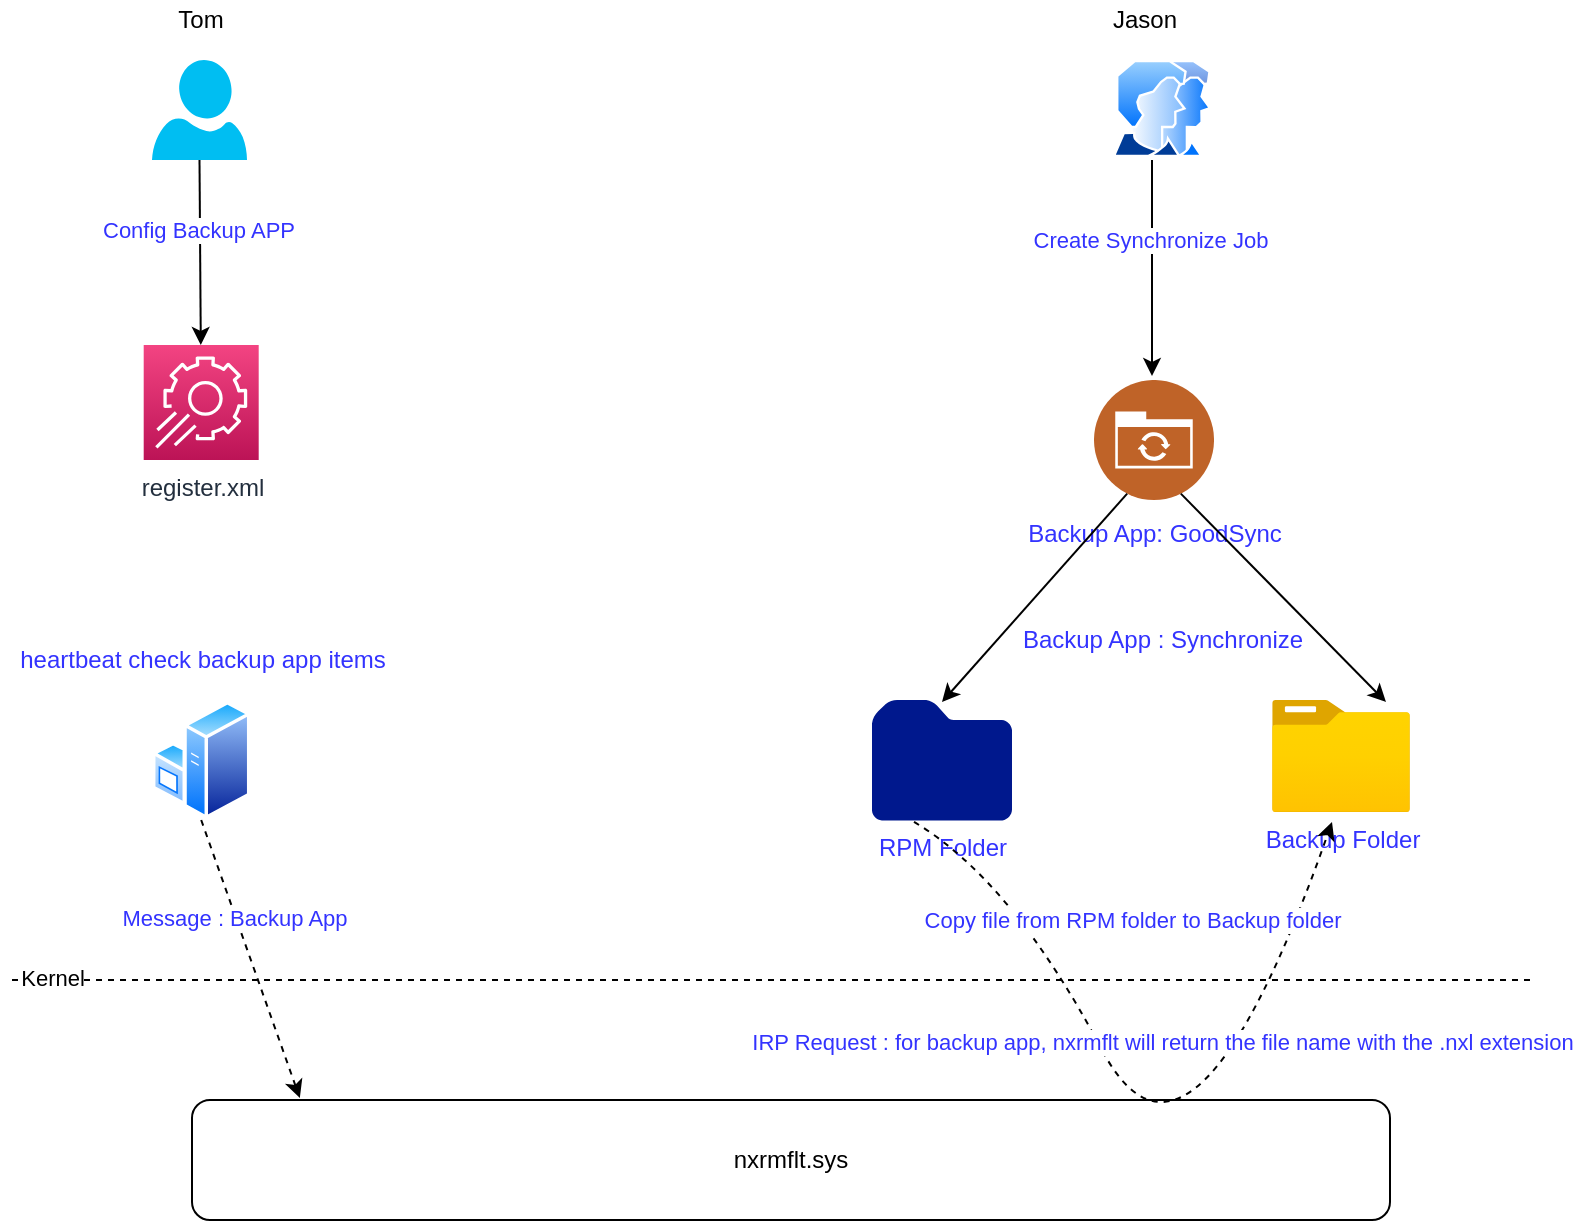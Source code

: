 <mxfile version="14.5.4" type="github">
  <diagram id="hzf8_sdcUa-K4uW4BbmH" name="Page-1">
    <mxGraphModel dx="1422" dy="789" grid="1" gridSize="10" guides="1" tooltips="1" connect="1" arrows="1" fold="1" page="1" pageScale="1" pageWidth="850" pageHeight="1100" math="0" shadow="0">
      <root>
        <mxCell id="0" />
        <mxCell id="1" parent="0" />
        <mxCell id="Pi0gEZVd3J4FXb9pj6LY-1" value="" style="verticalLabelPosition=bottom;html=1;verticalAlign=top;align=center;strokeColor=none;fillColor=#00BEF2;shape=mxgraph.azure.user;" parent="1" vertex="1">
          <mxGeometry x="120" y="40" width="47.5" height="50" as="geometry" />
        </mxCell>
        <mxCell id="Pi0gEZVd3J4FXb9pj6LY-5" value="" style="aspect=fixed;perimeter=ellipsePerimeter;html=1;align=center;shadow=0;dashed=0;spacingTop=3;image;image=img/lib/active_directory/user_accounts.svg;" parent="1" vertex="1">
          <mxGeometry x="600" y="40" width="50" height="48.5" as="geometry" />
        </mxCell>
        <mxCell id="Pi0gEZVd3J4FXb9pj6LY-9" value="register.xml" style="points=[[0,0,0],[0.25,0,0],[0.5,0,0],[0.75,0,0],[1,0,0],[0,1,0],[0.25,1,0],[0.5,1,0],[0.75,1,0],[1,1,0],[0,0.25,0],[0,0.5,0],[0,0.75,0],[1,0.25,0],[1,0.5,0],[1,0.75,0]];points=[[0,0,0],[0.25,0,0],[0.5,0,0],[0.75,0,0],[1,0,0],[0,1,0],[0.25,1,0],[0.5,1,0],[0.75,1,0],[1,1,0],[0,0.25,0],[0,0.5,0],[0,0.75,0],[1,0.25,0],[1,0.5,0],[1,0.75,0]];outlineConnect=0;fontColor=#232F3E;gradientColor=#F34482;gradientDirection=north;fillColor=#BC1356;strokeColor=#ffffff;dashed=0;verticalLabelPosition=bottom;verticalAlign=top;align=center;html=1;fontSize=12;fontStyle=0;aspect=fixed;shape=mxgraph.aws4.resourceIcon;resIcon=mxgraph.aws4.app_config;" parent="1" vertex="1">
          <mxGeometry x="115.85" y="182.5" width="57.5" height="57.5" as="geometry" />
        </mxCell>
        <mxCell id="Pi0gEZVd3J4FXb9pj6LY-10" value="&lt;font color=&quot;#3333ff&quot;&gt;Backup App: GoodSync&lt;/font&gt;" style="aspect=fixed;perimeter=ellipsePerimeter;html=1;align=center;shadow=0;dashed=0;fontColor=#4277BB;labelBackgroundColor=#ffffff;fontSize=12;spacingTop=3;image;image=img/lib/ibm/social/file_sync.svg;" parent="1" vertex="1">
          <mxGeometry x="591" y="200" width="60" height="60" as="geometry" />
        </mxCell>
        <mxCell id="Pi0gEZVd3J4FXb9pj6LY-11" value="&lt;font color=&quot;#3333ff&quot;&gt;RPM Folder&lt;/font&gt;" style="aspect=fixed;pointerEvents=1;shadow=0;dashed=0;html=1;strokeColor=none;labelPosition=center;verticalLabelPosition=bottom;verticalAlign=top;align=center;fillColor=#00188D;shape=mxgraph.mscae.enterprise.folder" parent="1" vertex="1">
          <mxGeometry x="480" y="360" width="70" height="60.2" as="geometry" />
        </mxCell>
        <mxCell id="Pi0gEZVd3J4FXb9pj6LY-12" value="&lt;font color=&quot;#3333ff&quot;&gt;Backup Folder&lt;/font&gt;" style="aspect=fixed;html=1;points=[];align=center;image;fontSize=12;image=img/lib/azure2/general/Folder_Blank.svg;" parent="1" vertex="1">
          <mxGeometry x="680" y="360" width="69" height="56.0" as="geometry" />
        </mxCell>
        <mxCell id="Pi0gEZVd3J4FXb9pj6LY-13" value="" style="aspect=fixed;perimeter=ellipsePerimeter;html=1;align=center;shadow=0;dashed=0;spacingTop=3;image;image=img/lib/active_directory/windows_server.svg;" parent="1" vertex="1">
          <mxGeometry x="120" y="360" width="49.2" height="60" as="geometry" />
        </mxCell>
        <mxCell id="HDU8M65EIWruSyrM3Y6O-1" value="" style="endArrow=none;dashed=1;html=1;" edge="1" parent="1">
          <mxGeometry width="50" height="50" relative="1" as="geometry">
            <mxPoint x="50" y="500" as="sourcePoint" />
            <mxPoint x="810" y="500" as="targetPoint" />
          </mxGeometry>
        </mxCell>
        <mxCell id="HDU8M65EIWruSyrM3Y6O-19" value="Kernel" style="edgeLabel;html=1;align=center;verticalAlign=middle;resizable=0;points=[];" vertex="1" connectable="0" parent="HDU8M65EIWruSyrM3Y6O-1">
          <mxGeometry x="-0.947" y="1" relative="1" as="geometry">
            <mxPoint as="offset" />
          </mxGeometry>
        </mxCell>
        <mxCell id="HDU8M65EIWruSyrM3Y6O-2" value="nxrmflt.sys" style="rounded=1;whiteSpace=wrap;html=1;" vertex="1" parent="1">
          <mxGeometry x="140" y="560" width="599" height="60" as="geometry" />
        </mxCell>
        <mxCell id="HDU8M65EIWruSyrM3Y6O-3" value="" style="endArrow=classic;html=1;exitX=0.5;exitY=1;exitDx=0;exitDy=0;exitPerimeter=0;" edge="1" parent="1" source="Pi0gEZVd3J4FXb9pj6LY-1" target="Pi0gEZVd3J4FXb9pj6LY-9">
          <mxGeometry width="50" height="50" relative="1" as="geometry">
            <mxPoint x="400" y="430" as="sourcePoint" />
            <mxPoint x="450" y="380" as="targetPoint" />
          </mxGeometry>
        </mxCell>
        <mxCell id="HDU8M65EIWruSyrM3Y6O-5" value="&lt;font color=&quot;#3333ff&quot;&gt;Config Backup APP&lt;/font&gt;" style="edgeLabel;html=1;align=center;verticalAlign=middle;resizable=0;points=[];" vertex="1" connectable="0" parent="HDU8M65EIWruSyrM3Y6O-3">
          <mxGeometry x="-0.255" y="-1" relative="1" as="geometry">
            <mxPoint as="offset" />
          </mxGeometry>
        </mxCell>
        <mxCell id="HDU8M65EIWruSyrM3Y6O-6" value="" style="endArrow=classic;html=1;" edge="1" parent="1">
          <mxGeometry width="50" height="50" relative="1" as="geometry">
            <mxPoint x="620" y="90" as="sourcePoint" />
            <mxPoint x="620" y="198" as="targetPoint" />
          </mxGeometry>
        </mxCell>
        <mxCell id="HDU8M65EIWruSyrM3Y6O-7" value="&lt;font color=&quot;#3333ff&quot;&gt;Create Synchronize Job&lt;/font&gt;" style="edgeLabel;html=1;align=center;verticalAlign=middle;resizable=0;points=[];" vertex="1" connectable="0" parent="HDU8M65EIWruSyrM3Y6O-6">
          <mxGeometry x="-0.259" y="-1" relative="1" as="geometry">
            <mxPoint as="offset" />
          </mxGeometry>
        </mxCell>
        <mxCell id="HDU8M65EIWruSyrM3Y6O-8" value="" style="endArrow=classic;html=1;exitX=0.25;exitY=1;exitDx=0;exitDy=0;entryX=0.5;entryY=0.017;entryDx=0;entryDy=0;entryPerimeter=0;" edge="1" parent="1" source="Pi0gEZVd3J4FXb9pj6LY-10" target="Pi0gEZVd3J4FXb9pj6LY-11">
          <mxGeometry width="50" height="50" relative="1" as="geometry">
            <mxPoint x="400" y="330" as="sourcePoint" />
            <mxPoint x="450" y="280" as="targetPoint" />
          </mxGeometry>
        </mxCell>
        <mxCell id="HDU8M65EIWruSyrM3Y6O-9" value="" style="curved=1;endArrow=classic;html=1;exitX=0.3;exitY=1.013;exitDx=0;exitDy=0;exitPerimeter=0;dashed=1;" edge="1" parent="1" source="Pi0gEZVd3J4FXb9pj6LY-11">
          <mxGeometry width="50" height="50" relative="1" as="geometry">
            <mxPoint x="420" y="460" as="sourcePoint" />
            <mxPoint x="710" y="421" as="targetPoint" />
            <Array as="points">
              <mxPoint x="550" y="450" />
              <mxPoint x="640" y="620" />
            </Array>
          </mxGeometry>
        </mxCell>
        <mxCell id="HDU8M65EIWruSyrM3Y6O-10" value="&lt;font color=&quot;#3333ff&quot;&gt;IRP Request : for backup app, nxrmflt will return the file name with the .nxl extension&lt;/font&gt;" style="edgeLabel;html=1;align=center;verticalAlign=middle;resizable=0;points=[];" vertex="1" connectable="0" parent="HDU8M65EIWruSyrM3Y6O-9">
          <mxGeometry x="-0.403" y="-2" relative="1" as="geometry">
            <mxPoint x="39.31" y="8.31" as="offset" />
          </mxGeometry>
        </mxCell>
        <mxCell id="HDU8M65EIWruSyrM3Y6O-15" value="&lt;font color=&quot;#3333ff&quot;&gt;Copy file from RPM folder to Backup folder&lt;/font&gt;" style="edgeLabel;html=1;align=center;verticalAlign=middle;resizable=0;points=[];" vertex="1" connectable="0" parent="HDU8M65EIWruSyrM3Y6O-9">
          <mxGeometry x="-0.701" y="-7" relative="1" as="geometry">
            <mxPoint x="60.55" y="6.07" as="offset" />
          </mxGeometry>
        </mxCell>
        <mxCell id="HDU8M65EIWruSyrM3Y6O-11" value="" style="shape=image;html=1;verticalAlign=top;verticalLabelPosition=bottom;labelBackgroundColor=#ffffff;imageAspect=0;aspect=fixed;image=https://cdn3.iconfinder.com/data/icons/interface-8/128/InterfaceExpendet-01-128.png" vertex="1" parent="1">
          <mxGeometry x="89.6" y="240" width="110" height="110" as="geometry" />
        </mxCell>
        <mxCell id="HDU8M65EIWruSyrM3Y6O-13" value="&lt;font color=&quot;#3333ff&quot;&gt;heartbeat check backup app items&lt;/font&gt;" style="text;html=1;align=center;verticalAlign=middle;resizable=0;points=[];autosize=1;" vertex="1" parent="1">
          <mxGeometry x="44.6" y="330" width="200" height="20" as="geometry" />
        </mxCell>
        <mxCell id="HDU8M65EIWruSyrM3Y6O-14" value="" style="endArrow=classic;html=1;dashed=1;exitX=0.5;exitY=1;exitDx=0;exitDy=0;entryX=0.09;entryY=-0.017;entryDx=0;entryDy=0;entryPerimeter=0;" edge="1" parent="1" source="Pi0gEZVd3J4FXb9pj6LY-13" target="HDU8M65EIWruSyrM3Y6O-2">
          <mxGeometry width="50" height="50" relative="1" as="geometry">
            <mxPoint x="400" y="330" as="sourcePoint" />
            <mxPoint x="450" y="280" as="targetPoint" />
          </mxGeometry>
        </mxCell>
        <mxCell id="HDU8M65EIWruSyrM3Y6O-16" value="&lt;font color=&quot;#3333ff&quot;&gt;Message : Backup App&lt;/font&gt;" style="edgeLabel;html=1;align=center;verticalAlign=middle;resizable=0;points=[];" vertex="1" connectable="0" parent="HDU8M65EIWruSyrM3Y6O-14">
          <mxGeometry x="-0.299" y="-1" relative="1" as="geometry">
            <mxPoint as="offset" />
          </mxGeometry>
        </mxCell>
        <mxCell id="HDU8M65EIWruSyrM3Y6O-17" value="Tom" style="text;html=1;align=center;verticalAlign=middle;resizable=0;points=[];autosize=1;" vertex="1" parent="1">
          <mxGeometry x="123.75" y="10" width="40" height="20" as="geometry" />
        </mxCell>
        <mxCell id="HDU8M65EIWruSyrM3Y6O-18" value="Jason" style="text;html=1;align=center;verticalAlign=middle;resizable=0;points=[];autosize=1;" vertex="1" parent="1">
          <mxGeometry x="591" y="10" width="50" height="20" as="geometry" />
        </mxCell>
        <mxCell id="HDU8M65EIWruSyrM3Y6O-20" value="" style="endArrow=classic;html=1;exitX=0.75;exitY=1;exitDx=0;exitDy=0;entryX=0.826;entryY=0.018;entryDx=0;entryDy=0;entryPerimeter=0;" edge="1" parent="1" source="Pi0gEZVd3J4FXb9pj6LY-10" target="Pi0gEZVd3J4FXb9pj6LY-12">
          <mxGeometry width="50" height="50" relative="1" as="geometry">
            <mxPoint x="400" y="330" as="sourcePoint" />
            <mxPoint x="450" y="280" as="targetPoint" />
          </mxGeometry>
        </mxCell>
        <mxCell id="HDU8M65EIWruSyrM3Y6O-21" value="&lt;font color=&quot;#3333ff&quot;&gt;Backup App : Synchronize&lt;/font&gt;" style="text;html=1;align=center;verticalAlign=middle;resizable=0;points=[];autosize=1;" vertex="1" parent="1">
          <mxGeometry x="550" y="320" width="150" height="20" as="geometry" />
        </mxCell>
      </root>
    </mxGraphModel>
  </diagram>
</mxfile>
